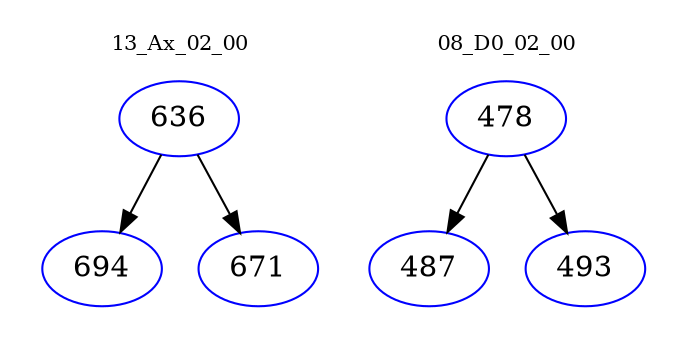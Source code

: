 digraph{
subgraph cluster_0 {
color = white
label = "13_Ax_02_00";
fontsize=10;
T0_636 [label="636", color="blue"]
T0_636 -> T0_694 [color="black"]
T0_694 [label="694", color="blue"]
T0_636 -> T0_671 [color="black"]
T0_671 [label="671", color="blue"]
}
subgraph cluster_1 {
color = white
label = "08_D0_02_00";
fontsize=10;
T1_478 [label="478", color="blue"]
T1_478 -> T1_487 [color="black"]
T1_487 [label="487", color="blue"]
T1_478 -> T1_493 [color="black"]
T1_493 [label="493", color="blue"]
}
}
